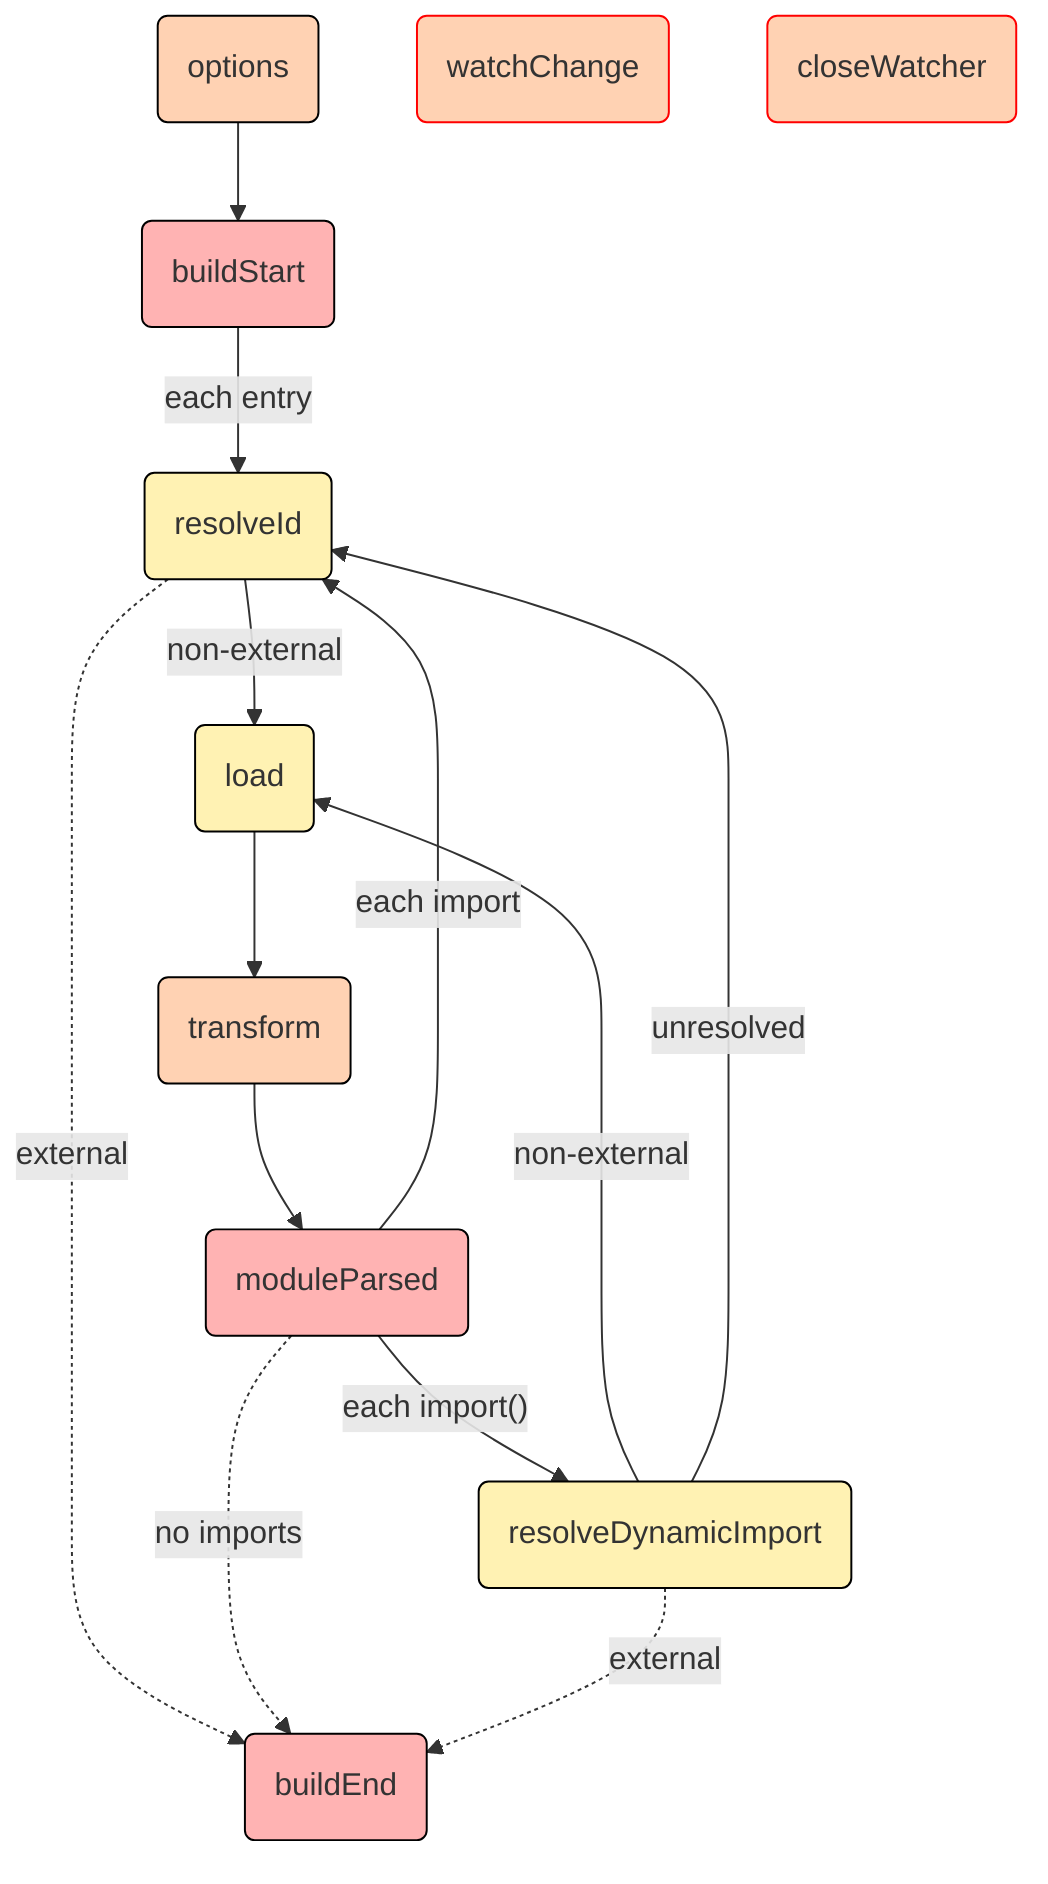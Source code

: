 flowchart TB
    classDef hook-parallel fill:#ffb3b3,stroke:#000;
    classDef hook-sequential fill:#ffd2b3,stroke:#000;
    classDef hook-first fill:#fff2b3,stroke:#000;
    classDef hook-sequential-sync fill:#ffd2b3,stroke:#f00;

	buildend("buildEnd"):::hook-parallel
	click buildend "/guide/en/#buildend" _parent

    buildstart("buildStart"):::hook-parallel
	click buildstart "/guide/en/#buildstart" _parent

	load("load"):::hook-first
	click load "/guide/en/#load" _parent

	moduleparsed("moduleParsed"):::hook-parallel
	click moduleparsed "/guide/en/#moduleparsed" _parent

	options("options"):::hook-sequential
	click options "/guide/en/#options" _parent

	resolvedynamicimport("resolveDynamicImport"):::hook-first
	click resolvedynamicimport "/guide/en/#resolvedynamicimport" _parent

	resolveid("resolveId"):::hook-first
	click resolveid "/guide/en/#resolveid" _parent

	transform("transform"):::hook-sequential
	click transform "/guide/en/#transform" _parent

	watchchange("watchChange"):::hook-sequential-sync
	click watchchange "/guide/en/#watchchange" _parent

    closewatcher("closeWatcher"):::hook-sequential-sync
	click closewatcher "/guide/en/#closewatcher" _parent

    options
    --> buildstart
    --> |each entry|resolveid
    .-> |external|buildend

    resolveid
    --> |non-external|load
    --> transform
    --> moduleparsed
    .-> |no imports|buildend

    moduleparsed
    --> |"each import()"|resolvedynamicimport
    --> |non-external|load

    moduleparsed
    --> |each import|resolveid

    resolvedynamicimport
    .-> |external|buildend

    resolvedynamicimport
    --> |unresolved|resolveid